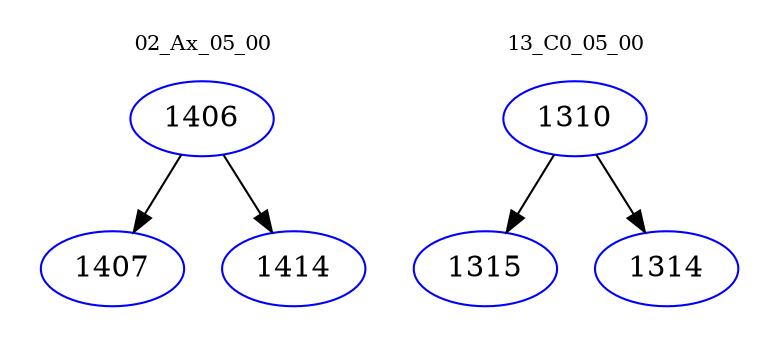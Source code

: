 digraph{
subgraph cluster_0 {
color = white
label = "02_Ax_05_00";
fontsize=10;
T0_1406 [label="1406", color="blue"]
T0_1406 -> T0_1407 [color="black"]
T0_1407 [label="1407", color="blue"]
T0_1406 -> T0_1414 [color="black"]
T0_1414 [label="1414", color="blue"]
}
subgraph cluster_1 {
color = white
label = "13_C0_05_00";
fontsize=10;
T1_1310 [label="1310", color="blue"]
T1_1310 -> T1_1315 [color="black"]
T1_1315 [label="1315", color="blue"]
T1_1310 -> T1_1314 [color="black"]
T1_1314 [label="1314", color="blue"]
}
}
